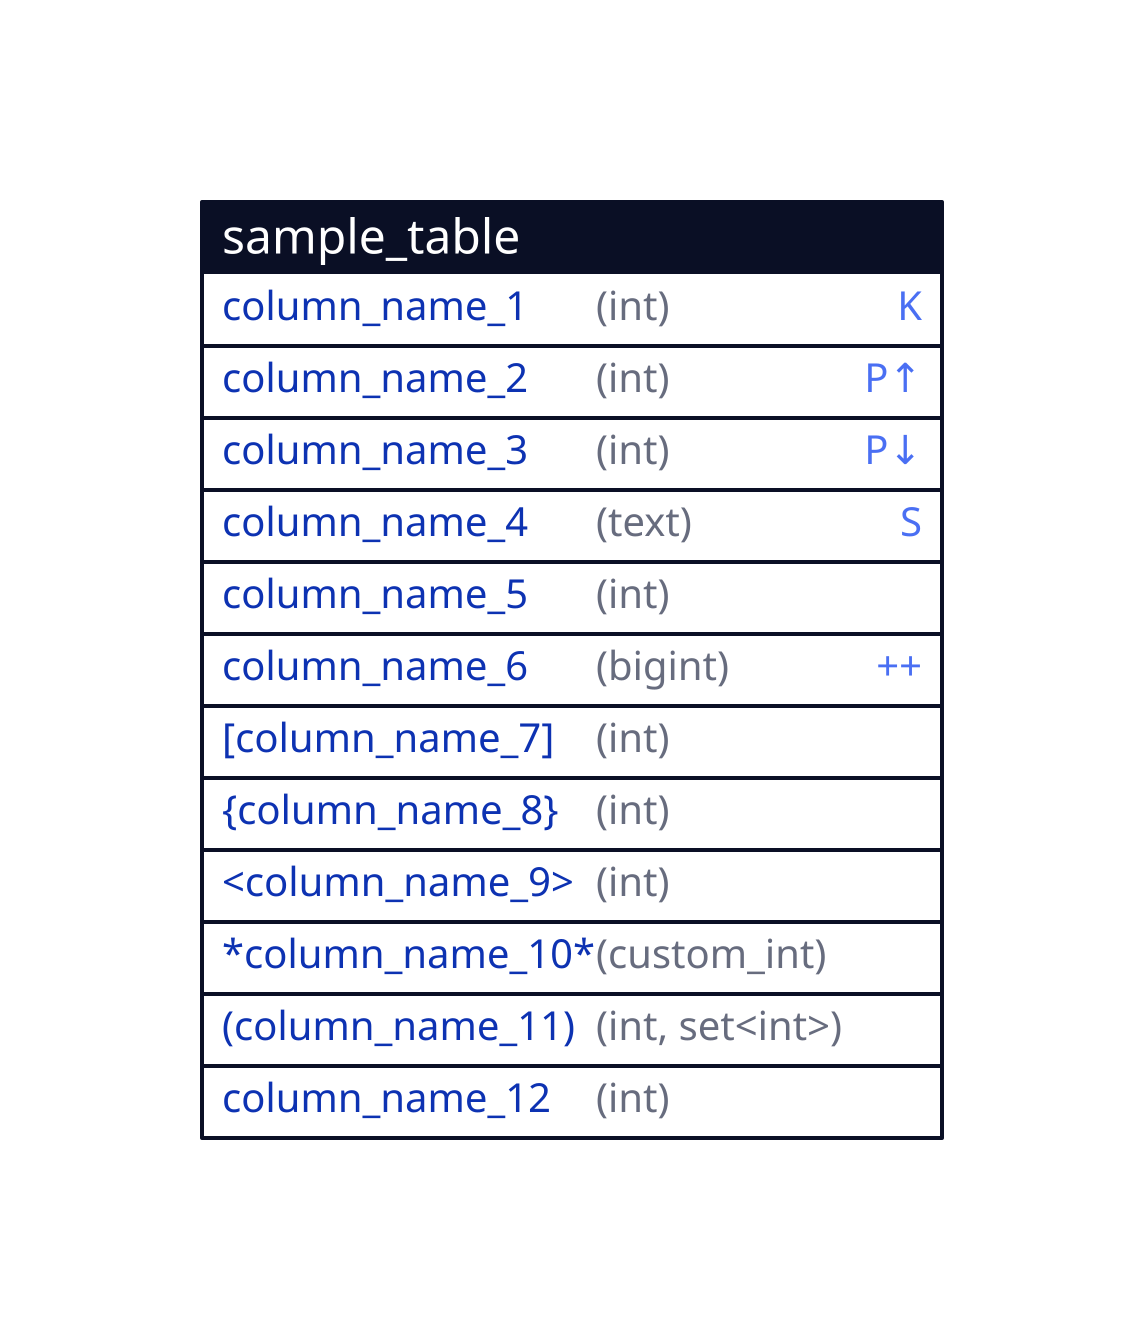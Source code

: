 sample_table: {
	shape: sql_table
	tooltip: |md

	|

	column_name_1: (int) {constraint: [K]}
	column_name_2: (int) {constraint: [P↑]}
	column_name_3: (int) {constraint: [P↓]}
	column_name_4: (text) {constraint: [S]}
	column_name_5: (int)
	column_name_6: (bigint) {constraint: [++]}
	"[column_name_7]": (int)
	"{column_name_8}": (int)
	"<column_name_9>": (int)
	"*column_name_10*": (custom_int)
	"(column_name_11)": (int, set<int>)
	column_name_12: (int)
}